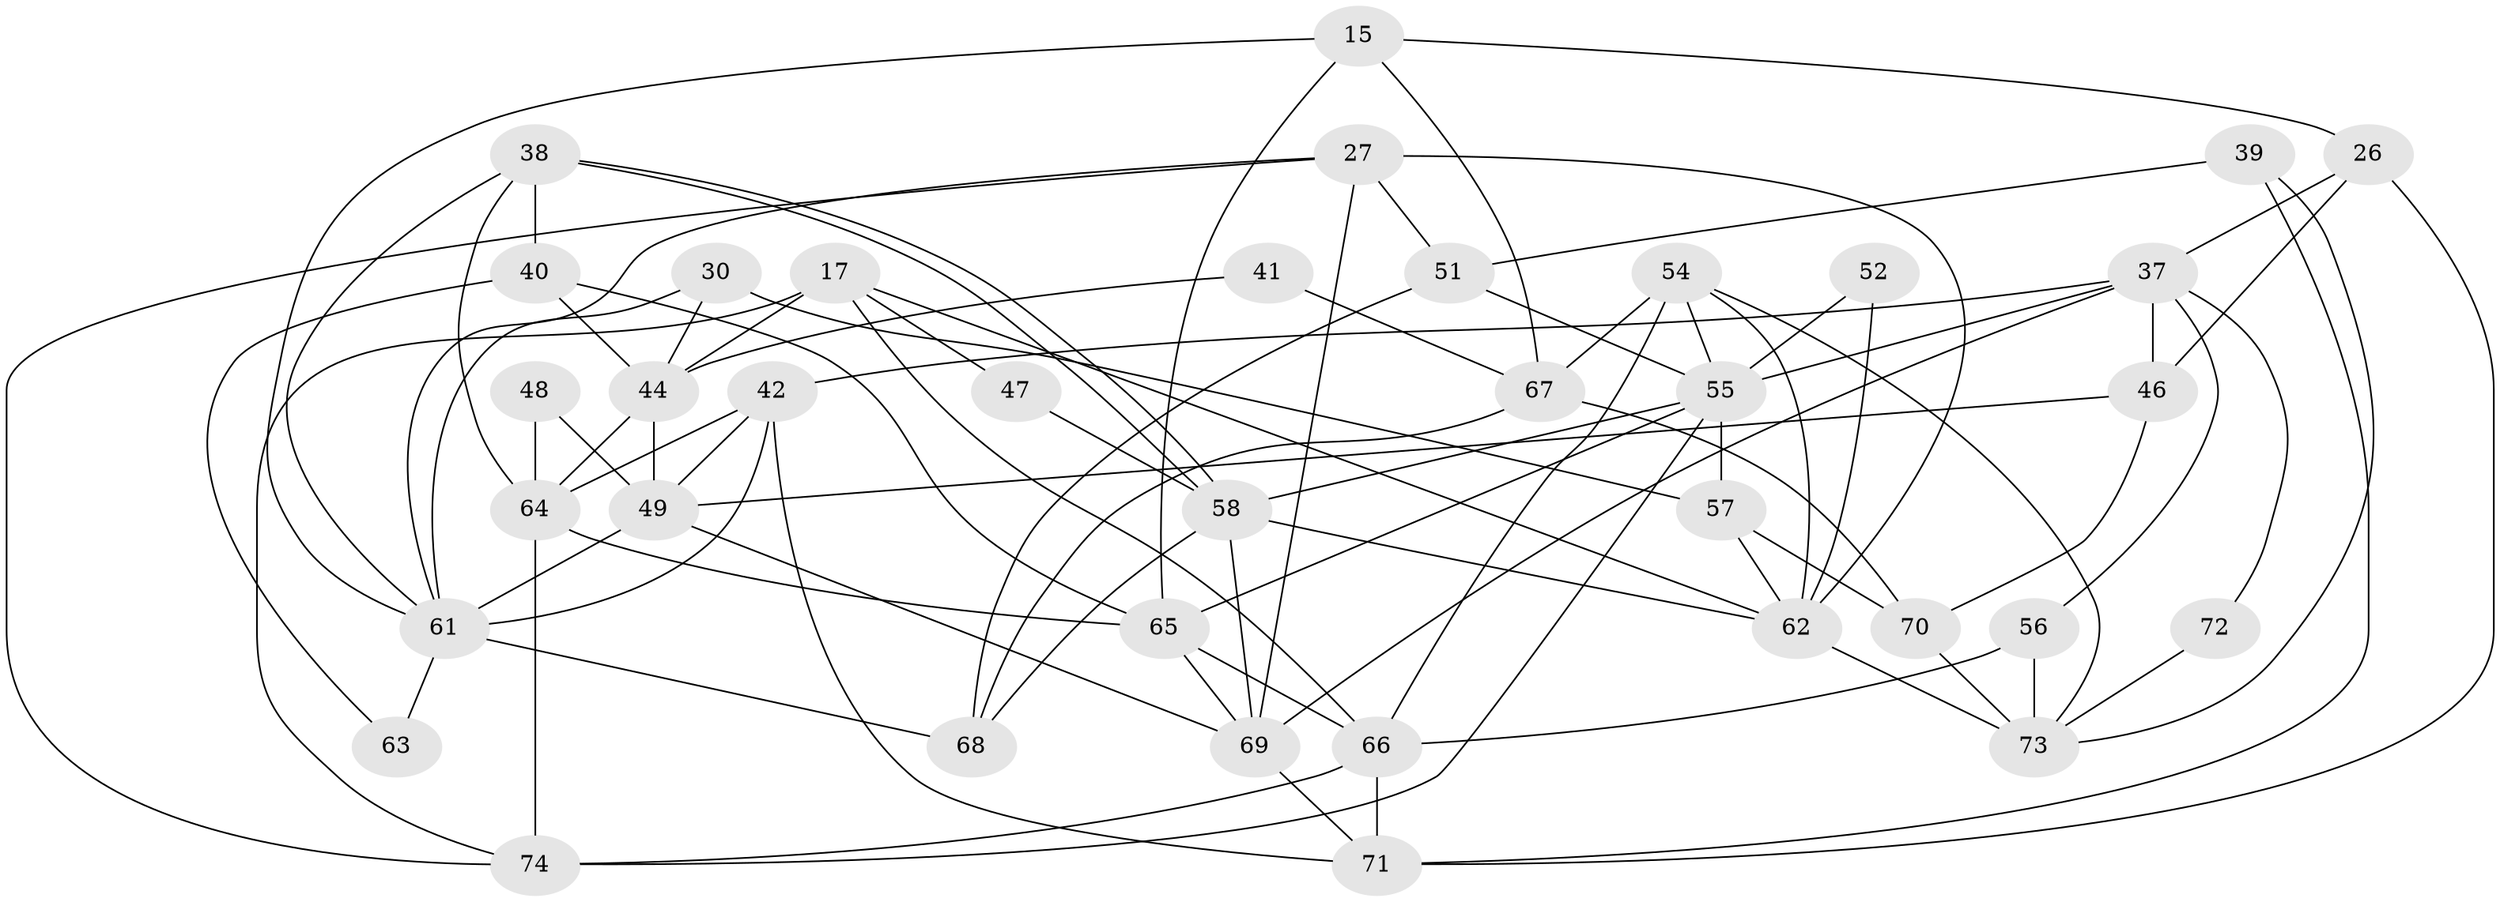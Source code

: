 // original degree distribution, {6: 0.08108108108108109, 2: 0.08108108108108109, 3: 0.33783783783783783, 5: 0.25675675675675674, 4: 0.21621621621621623, 7: 0.02702702702702703}
// Generated by graph-tools (version 1.1) at 2025/49/03/09/25 04:49:30]
// undirected, 37 vertices, 86 edges
graph export_dot {
graph [start="1"]
  node [color=gray90,style=filled];
  15;
  17;
  26 [super="+8"];
  27 [super="+11"];
  30;
  37 [super="+16+31"];
  38;
  39 [super="+2"];
  40;
  41;
  42 [super="+14+21"];
  44 [super="+1"];
  46;
  47;
  48;
  49 [super="+33"];
  51;
  52 [super="+13"];
  54 [super="+23"];
  55 [super="+43"];
  56 [super="+22"];
  57;
  58 [super="+53"];
  61 [super="+6+60"];
  62 [super="+32"];
  63;
  64 [super="+5+29"];
  65 [super="+3+10"];
  66 [super="+59+12"];
  67 [super="+50"];
  68 [super="+36"];
  69 [super="+25+45"];
  70 [super="+24"];
  71;
  72;
  73 [super="+4"];
  74 [super="+7+35"];
  15 -- 61;
  15 -- 65;
  15 -- 26;
  15 -- 67;
  17 -- 44 [weight=2];
  17 -- 47;
  17 -- 62;
  17 -- 74 [weight=2];
  17 -- 66;
  26 -- 46 [weight=2];
  26 -- 71;
  26 -- 37;
  27 -- 61;
  27 -- 62 [weight=2];
  27 -- 51;
  27 -- 74;
  27 -- 69 [weight=2];
  30 -- 57;
  30 -- 44;
  30 -- 61;
  37 -- 42;
  37 -- 72;
  37 -- 55;
  37 -- 56;
  37 -- 69;
  37 -- 46;
  38 -- 58;
  38 -- 58;
  38 -- 40;
  38 -- 64;
  38 -- 61;
  39 -- 71;
  39 -- 73;
  39 -- 51;
  40 -- 63;
  40 -- 44;
  40 -- 65;
  41 -- 67;
  41 -- 44;
  42 -- 49;
  42 -- 61 [weight=2];
  42 -- 64;
  42 -- 71;
  44 -- 49 [weight=3];
  44 -- 64;
  46 -- 70;
  46 -- 49;
  47 -- 58;
  48 -- 64;
  48 -- 49;
  49 -- 69 [weight=2];
  49 -- 61;
  51 -- 68;
  51 -- 55;
  52 -- 62 [weight=3];
  52 -- 55;
  54 -- 73;
  54 -- 62;
  54 -- 66 [weight=2];
  54 -- 67 [weight=2];
  54 -- 55 [weight=2];
  55 -- 65;
  55 -- 74;
  55 -- 57;
  55 -- 58 [weight=2];
  56 -- 73 [weight=3];
  56 -- 66;
  57 -- 62 [weight=2];
  57 -- 70;
  58 -- 62;
  58 -- 69;
  58 -- 68;
  61 -- 63;
  61 -- 68;
  62 -- 73;
  64 -- 74 [weight=2];
  64 -- 65 [weight=2];
  65 -- 66 [weight=3];
  65 -- 69 [weight=2];
  66 -- 74;
  66 -- 71;
  67 -- 68;
  67 -- 70;
  69 -- 71;
  70 -- 73;
  72 -- 73 [weight=2];
}

